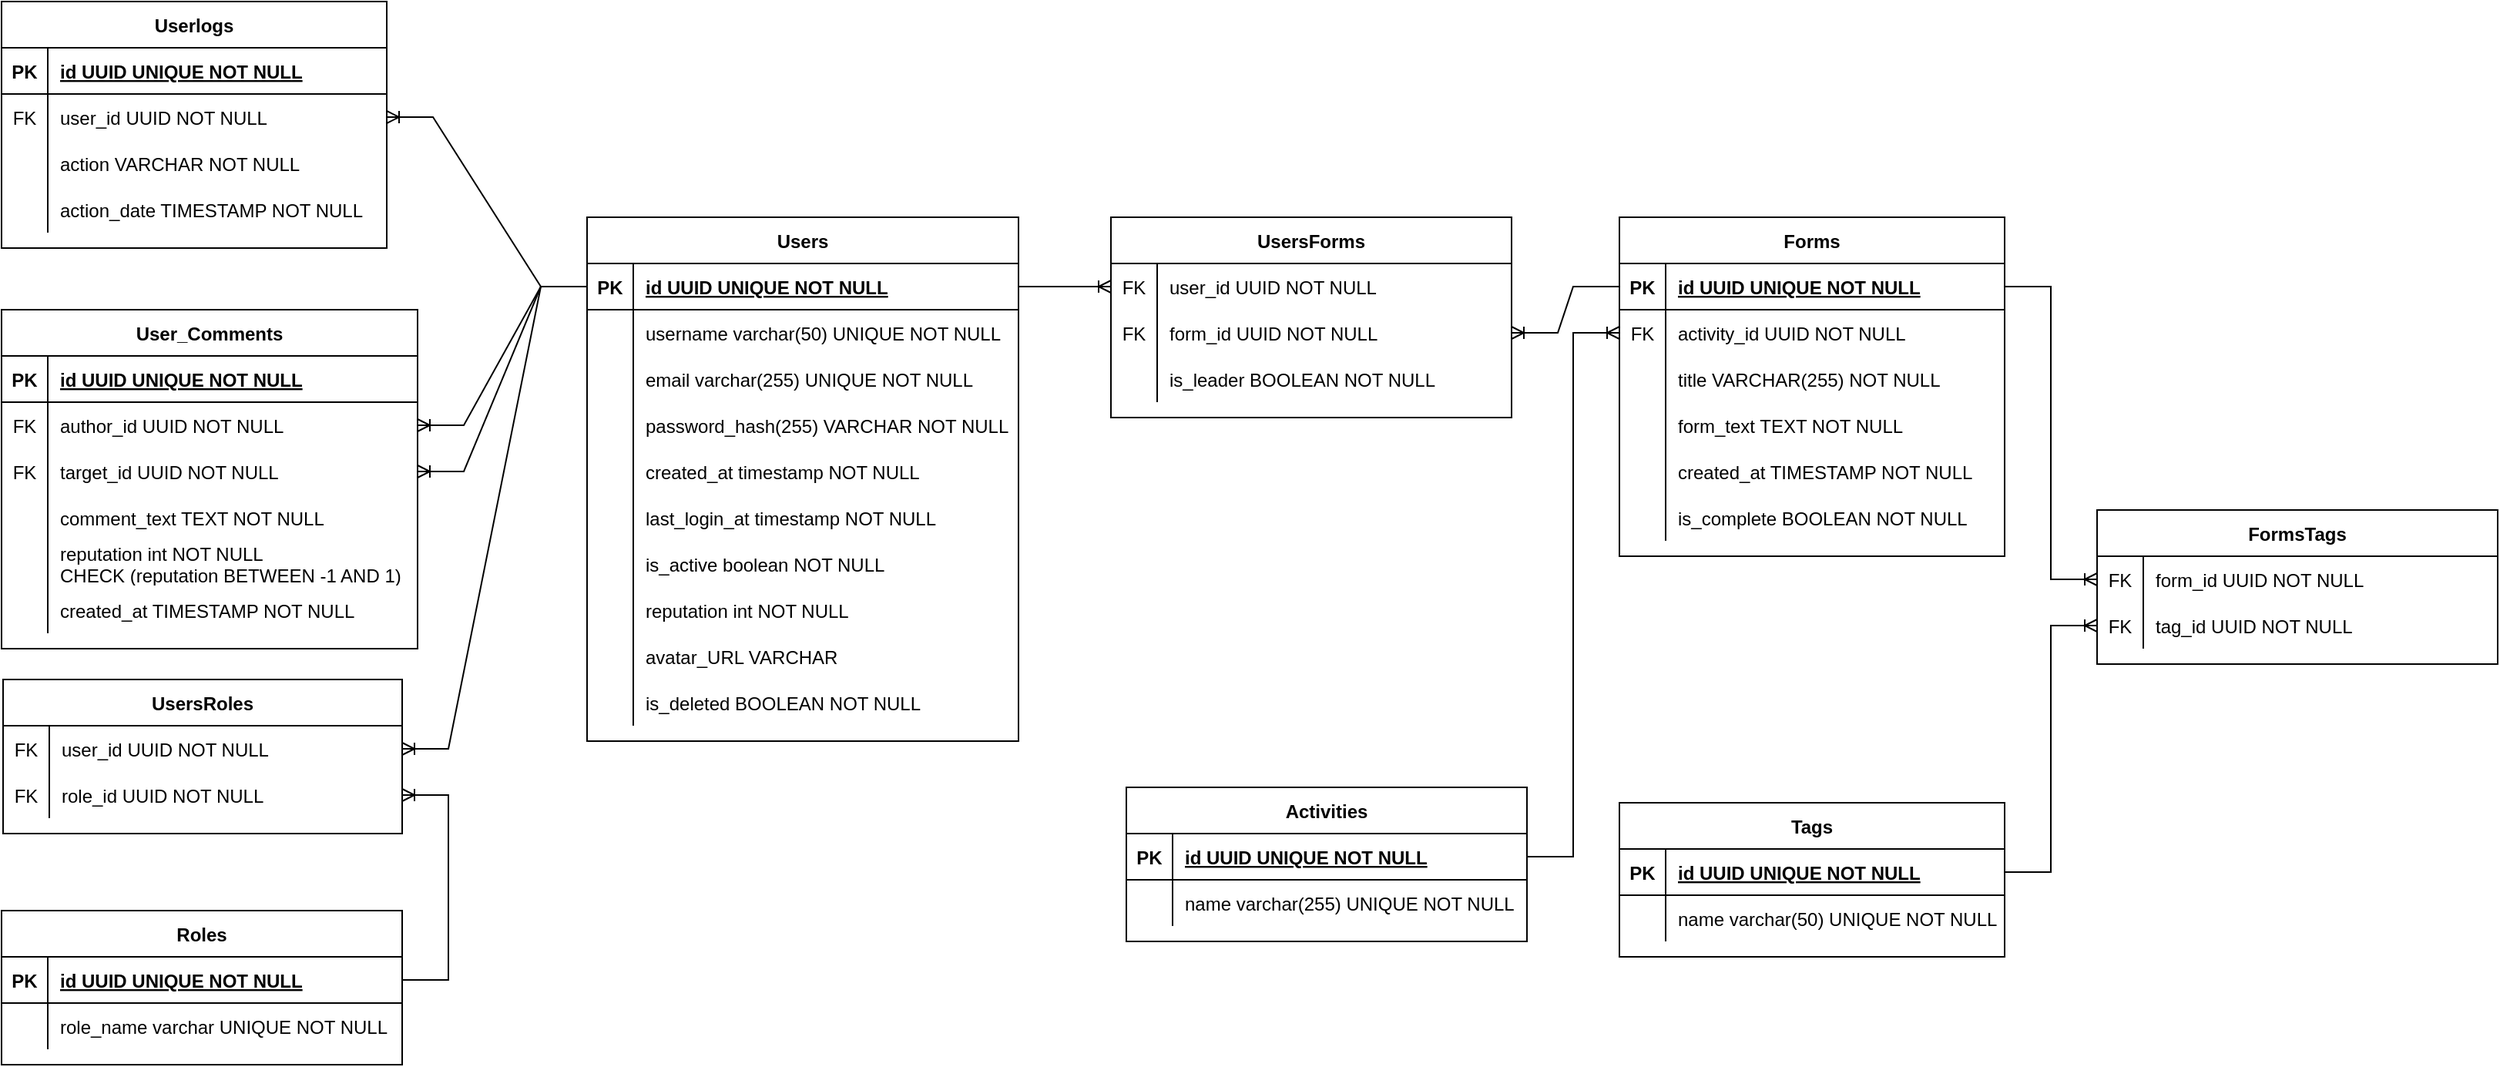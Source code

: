 <mxfile version="27.1.6">
  <diagram id="R2lEEEUBdFMjLlhIrx00" name="Page-1">
    <mxGraphModel dx="1892" dy="571" grid="1" gridSize="10" guides="1" tooltips="1" connect="1" arrows="1" fold="1" page="1" pageScale="1" pageWidth="850" pageHeight="1100" math="0" shadow="0" extFonts="Permanent Marker^https://fonts.googleapis.com/css?family=Permanent+Marker">
      <root>
        <mxCell id="0" />
        <mxCell id="1" parent="0" />
        <mxCell id="a_4IThHFfshrmW1FoQXl-144" value="Users" style="shape=table;startSize=30;container=1;collapsible=1;childLayout=tableLayout;fixedRows=1;rowLines=0;fontStyle=1;align=center;resizeLast=1;" vertex="1" parent="1">
          <mxGeometry x="110" y="320" width="280" height="340.0" as="geometry" />
        </mxCell>
        <mxCell id="a_4IThHFfshrmW1FoQXl-145" value="" style="shape=partialRectangle;collapsible=0;dropTarget=0;pointerEvents=0;fillColor=none;points=[[0,0.5],[1,0.5]];portConstraint=eastwest;top=0;left=0;right=0;bottom=1;" vertex="1" parent="a_4IThHFfshrmW1FoQXl-144">
          <mxGeometry y="30" width="280" height="30" as="geometry" />
        </mxCell>
        <mxCell id="a_4IThHFfshrmW1FoQXl-146" value="PK" style="shape=partialRectangle;overflow=hidden;connectable=0;fillColor=none;top=0;left=0;bottom=0;right=0;fontStyle=1;" vertex="1" parent="a_4IThHFfshrmW1FoQXl-145">
          <mxGeometry width="30" height="30" as="geometry">
            <mxRectangle width="30" height="30" as="alternateBounds" />
          </mxGeometry>
        </mxCell>
        <mxCell id="a_4IThHFfshrmW1FoQXl-147" value="id UUID UNIQUE NOT NULL " style="shape=partialRectangle;overflow=hidden;connectable=0;fillColor=none;top=0;left=0;bottom=0;right=0;align=left;spacingLeft=6;fontStyle=5;" vertex="1" parent="a_4IThHFfshrmW1FoQXl-145">
          <mxGeometry x="30" width="250" height="30" as="geometry">
            <mxRectangle width="250" height="30" as="alternateBounds" />
          </mxGeometry>
        </mxCell>
        <mxCell id="a_4IThHFfshrmW1FoQXl-148" value="" style="shape=partialRectangle;collapsible=0;dropTarget=0;pointerEvents=0;fillColor=none;points=[[0,0.5],[1,0.5]];portConstraint=eastwest;top=0;left=0;right=0;bottom=0;" vertex="1" parent="a_4IThHFfshrmW1FoQXl-144">
          <mxGeometry y="60" width="280" height="30" as="geometry" />
        </mxCell>
        <mxCell id="a_4IThHFfshrmW1FoQXl-149" value="" style="shape=partialRectangle;overflow=hidden;connectable=0;fillColor=none;top=0;left=0;bottom=0;right=0;" vertex="1" parent="a_4IThHFfshrmW1FoQXl-148">
          <mxGeometry width="30" height="30" as="geometry">
            <mxRectangle width="30" height="30" as="alternateBounds" />
          </mxGeometry>
        </mxCell>
        <mxCell id="a_4IThHFfshrmW1FoQXl-150" value="username varchar(50) UNIQUE NOT NULL" style="shape=partialRectangle;overflow=hidden;connectable=0;fillColor=none;top=0;left=0;bottom=0;right=0;align=left;spacingLeft=6;" vertex="1" parent="a_4IThHFfshrmW1FoQXl-148">
          <mxGeometry x="30" width="250" height="30" as="geometry">
            <mxRectangle width="250" height="30" as="alternateBounds" />
          </mxGeometry>
        </mxCell>
        <mxCell id="a_4IThHFfshrmW1FoQXl-151" value="" style="shape=partialRectangle;collapsible=0;dropTarget=0;pointerEvents=0;fillColor=none;points=[[0,0.5],[1,0.5]];portConstraint=eastwest;top=0;left=0;right=0;bottom=0;" vertex="1" parent="a_4IThHFfshrmW1FoQXl-144">
          <mxGeometry y="90" width="280" height="30" as="geometry" />
        </mxCell>
        <mxCell id="a_4IThHFfshrmW1FoQXl-152" value="" style="shape=partialRectangle;overflow=hidden;connectable=0;fillColor=none;top=0;left=0;bottom=0;right=0;" vertex="1" parent="a_4IThHFfshrmW1FoQXl-151">
          <mxGeometry width="30" height="30" as="geometry">
            <mxRectangle width="30" height="30" as="alternateBounds" />
          </mxGeometry>
        </mxCell>
        <mxCell id="a_4IThHFfshrmW1FoQXl-153" value="email varchar(255) UNIQUE NOT NULL" style="shape=partialRectangle;overflow=hidden;connectable=0;fillColor=none;top=0;left=0;bottom=0;right=0;align=left;spacingLeft=6;" vertex="1" parent="a_4IThHFfshrmW1FoQXl-151">
          <mxGeometry x="30" width="250" height="30" as="geometry">
            <mxRectangle width="250" height="30" as="alternateBounds" />
          </mxGeometry>
        </mxCell>
        <mxCell id="a_4IThHFfshrmW1FoQXl-154" value="" style="shape=partialRectangle;collapsible=0;dropTarget=0;pointerEvents=0;fillColor=none;points=[[0,0.5],[1,0.5]];portConstraint=eastwest;top=0;left=0;right=0;bottom=0;" vertex="1" parent="a_4IThHFfshrmW1FoQXl-144">
          <mxGeometry y="120" width="280" height="30" as="geometry" />
        </mxCell>
        <mxCell id="a_4IThHFfshrmW1FoQXl-155" value="" style="shape=partialRectangle;overflow=hidden;connectable=0;fillColor=none;top=0;left=0;bottom=0;right=0;" vertex="1" parent="a_4IThHFfshrmW1FoQXl-154">
          <mxGeometry width="30" height="30" as="geometry">
            <mxRectangle width="30" height="30" as="alternateBounds" />
          </mxGeometry>
        </mxCell>
        <mxCell id="a_4IThHFfshrmW1FoQXl-156" value="password_hash(255) VARCHAR NOT NULL" style="shape=partialRectangle;overflow=hidden;connectable=0;fillColor=none;top=0;left=0;bottom=0;right=0;align=left;spacingLeft=6;" vertex="1" parent="a_4IThHFfshrmW1FoQXl-154">
          <mxGeometry x="30" width="250" height="30" as="geometry">
            <mxRectangle width="250" height="30" as="alternateBounds" />
          </mxGeometry>
        </mxCell>
        <mxCell id="a_4IThHFfshrmW1FoQXl-157" value="" style="shape=partialRectangle;collapsible=0;dropTarget=0;pointerEvents=0;fillColor=none;points=[[0,0.5],[1,0.5]];portConstraint=eastwest;top=0;left=0;right=0;bottom=0;" vertex="1" parent="a_4IThHFfshrmW1FoQXl-144">
          <mxGeometry y="150" width="280" height="30" as="geometry" />
        </mxCell>
        <mxCell id="a_4IThHFfshrmW1FoQXl-158" value="" style="shape=partialRectangle;overflow=hidden;connectable=0;fillColor=none;top=0;left=0;bottom=0;right=0;" vertex="1" parent="a_4IThHFfshrmW1FoQXl-157">
          <mxGeometry width="30" height="30" as="geometry">
            <mxRectangle width="30" height="30" as="alternateBounds" />
          </mxGeometry>
        </mxCell>
        <mxCell id="a_4IThHFfshrmW1FoQXl-159" value="created_at timestamp NOT NULL" style="shape=partialRectangle;overflow=hidden;connectable=0;fillColor=none;top=0;left=0;bottom=0;right=0;align=left;spacingLeft=6;" vertex="1" parent="a_4IThHFfshrmW1FoQXl-157">
          <mxGeometry x="30" width="250" height="30" as="geometry">
            <mxRectangle width="250" height="30" as="alternateBounds" />
          </mxGeometry>
        </mxCell>
        <mxCell id="a_4IThHFfshrmW1FoQXl-160" value="" style="shape=partialRectangle;collapsible=0;dropTarget=0;pointerEvents=0;fillColor=none;points=[[0,0.5],[1,0.5]];portConstraint=eastwest;top=0;left=0;right=0;bottom=0;" vertex="1" parent="a_4IThHFfshrmW1FoQXl-144">
          <mxGeometry y="180" width="280" height="30" as="geometry" />
        </mxCell>
        <mxCell id="a_4IThHFfshrmW1FoQXl-161" value="" style="shape=partialRectangle;overflow=hidden;connectable=0;fillColor=none;top=0;left=0;bottom=0;right=0;" vertex="1" parent="a_4IThHFfshrmW1FoQXl-160">
          <mxGeometry width="30" height="30" as="geometry">
            <mxRectangle width="30" height="30" as="alternateBounds" />
          </mxGeometry>
        </mxCell>
        <mxCell id="a_4IThHFfshrmW1FoQXl-162" value="last_login_at timestamp NOT NULL" style="shape=partialRectangle;overflow=hidden;connectable=0;fillColor=none;top=0;left=0;bottom=0;right=0;align=left;spacingLeft=6;" vertex="1" parent="a_4IThHFfshrmW1FoQXl-160">
          <mxGeometry x="30" width="250" height="30" as="geometry">
            <mxRectangle width="250" height="30" as="alternateBounds" />
          </mxGeometry>
        </mxCell>
        <mxCell id="a_4IThHFfshrmW1FoQXl-163" value="" style="shape=partialRectangle;collapsible=0;dropTarget=0;pointerEvents=0;fillColor=none;points=[[0,0.5],[1,0.5]];portConstraint=eastwest;top=0;left=0;right=0;bottom=0;" vertex="1" parent="a_4IThHFfshrmW1FoQXl-144">
          <mxGeometry y="210" width="280" height="30" as="geometry" />
        </mxCell>
        <mxCell id="a_4IThHFfshrmW1FoQXl-164" value="" style="shape=partialRectangle;overflow=hidden;connectable=0;fillColor=none;top=0;left=0;bottom=0;right=0;" vertex="1" parent="a_4IThHFfshrmW1FoQXl-163">
          <mxGeometry width="30" height="30" as="geometry">
            <mxRectangle width="30" height="30" as="alternateBounds" />
          </mxGeometry>
        </mxCell>
        <mxCell id="a_4IThHFfshrmW1FoQXl-165" value="is_active boolean NOT NULL" style="shape=partialRectangle;overflow=hidden;connectable=0;fillColor=none;top=0;left=0;bottom=0;right=0;align=left;spacingLeft=6;" vertex="1" parent="a_4IThHFfshrmW1FoQXl-163">
          <mxGeometry x="30" width="250" height="30" as="geometry">
            <mxRectangle width="250" height="30" as="alternateBounds" />
          </mxGeometry>
        </mxCell>
        <mxCell id="a_4IThHFfshrmW1FoQXl-287" value="" style="shape=partialRectangle;collapsible=0;dropTarget=0;pointerEvents=0;fillColor=none;points=[[0,0.5],[1,0.5]];portConstraint=eastwest;top=0;left=0;right=0;bottom=0;" vertex="1" parent="a_4IThHFfshrmW1FoQXl-144">
          <mxGeometry y="240" width="280" height="30" as="geometry" />
        </mxCell>
        <mxCell id="a_4IThHFfshrmW1FoQXl-288" value="" style="shape=partialRectangle;overflow=hidden;connectable=0;fillColor=none;top=0;left=0;bottom=0;right=0;" vertex="1" parent="a_4IThHFfshrmW1FoQXl-287">
          <mxGeometry width="30" height="30" as="geometry">
            <mxRectangle width="30" height="30" as="alternateBounds" />
          </mxGeometry>
        </mxCell>
        <mxCell id="a_4IThHFfshrmW1FoQXl-289" value="reputation int NOT NULL" style="shape=partialRectangle;overflow=hidden;connectable=0;fillColor=none;top=0;left=0;bottom=0;right=0;align=left;spacingLeft=6;" vertex="1" parent="a_4IThHFfshrmW1FoQXl-287">
          <mxGeometry x="30" width="250" height="30" as="geometry">
            <mxRectangle width="250" height="30" as="alternateBounds" />
          </mxGeometry>
        </mxCell>
        <mxCell id="a_4IThHFfshrmW1FoQXl-290" value="" style="shape=partialRectangle;collapsible=0;dropTarget=0;pointerEvents=0;fillColor=none;points=[[0,0.5],[1,0.5]];portConstraint=eastwest;top=0;left=0;right=0;bottom=0;" vertex="1" parent="a_4IThHFfshrmW1FoQXl-144">
          <mxGeometry y="270" width="280" height="30" as="geometry" />
        </mxCell>
        <mxCell id="a_4IThHFfshrmW1FoQXl-291" value="" style="shape=partialRectangle;overflow=hidden;connectable=0;fillColor=none;top=0;left=0;bottom=0;right=0;" vertex="1" parent="a_4IThHFfshrmW1FoQXl-290">
          <mxGeometry width="30" height="30" as="geometry">
            <mxRectangle width="30" height="30" as="alternateBounds" />
          </mxGeometry>
        </mxCell>
        <mxCell id="a_4IThHFfshrmW1FoQXl-292" value="avatar_URL VARCHAR" style="shape=partialRectangle;overflow=hidden;connectable=0;fillColor=none;top=0;left=0;bottom=0;right=0;align=left;spacingLeft=6;" vertex="1" parent="a_4IThHFfshrmW1FoQXl-290">
          <mxGeometry x="30" width="250" height="30" as="geometry">
            <mxRectangle width="250" height="30" as="alternateBounds" />
          </mxGeometry>
        </mxCell>
        <mxCell id="a_4IThHFfshrmW1FoQXl-318" value="" style="shape=partialRectangle;collapsible=0;dropTarget=0;pointerEvents=0;fillColor=none;points=[[0,0.5],[1,0.5]];portConstraint=eastwest;top=0;left=0;right=0;bottom=0;" vertex="1" parent="a_4IThHFfshrmW1FoQXl-144">
          <mxGeometry y="300" width="280" height="30" as="geometry" />
        </mxCell>
        <mxCell id="a_4IThHFfshrmW1FoQXl-319" value="" style="shape=partialRectangle;overflow=hidden;connectable=0;fillColor=none;top=0;left=0;bottom=0;right=0;" vertex="1" parent="a_4IThHFfshrmW1FoQXl-318">
          <mxGeometry width="30" height="30" as="geometry">
            <mxRectangle width="30" height="30" as="alternateBounds" />
          </mxGeometry>
        </mxCell>
        <mxCell id="a_4IThHFfshrmW1FoQXl-320" value="is_deleted BOOLEAN NOT NULL" style="shape=partialRectangle;overflow=hidden;connectable=0;fillColor=none;top=0;left=0;bottom=0;right=0;align=left;spacingLeft=6;" vertex="1" parent="a_4IThHFfshrmW1FoQXl-318">
          <mxGeometry x="30" width="250" height="30" as="geometry">
            <mxRectangle width="250" height="30" as="alternateBounds" />
          </mxGeometry>
        </mxCell>
        <mxCell id="a_4IThHFfshrmW1FoQXl-166" value="Roles" style="shape=table;startSize=30;container=1;collapsible=1;childLayout=tableLayout;fixedRows=1;rowLines=0;fontStyle=1;align=center;resizeLast=1;" vertex="1" parent="1">
          <mxGeometry x="-270" y="770" width="260" height="100" as="geometry" />
        </mxCell>
        <mxCell id="a_4IThHFfshrmW1FoQXl-167" value="" style="shape=partialRectangle;collapsible=0;dropTarget=0;pointerEvents=0;fillColor=none;points=[[0,0.5],[1,0.5]];portConstraint=eastwest;top=0;left=0;right=0;bottom=1;" vertex="1" parent="a_4IThHFfshrmW1FoQXl-166">
          <mxGeometry y="30" width="260" height="30" as="geometry" />
        </mxCell>
        <mxCell id="a_4IThHFfshrmW1FoQXl-168" value="PK" style="shape=partialRectangle;overflow=hidden;connectable=0;fillColor=none;top=0;left=0;bottom=0;right=0;fontStyle=1;" vertex="1" parent="a_4IThHFfshrmW1FoQXl-167">
          <mxGeometry width="30" height="30" as="geometry">
            <mxRectangle width="30" height="30" as="alternateBounds" />
          </mxGeometry>
        </mxCell>
        <mxCell id="a_4IThHFfshrmW1FoQXl-169" value="id UUID UNIQUE NOT NULL " style="shape=partialRectangle;overflow=hidden;connectable=0;fillColor=none;top=0;left=0;bottom=0;right=0;align=left;spacingLeft=6;fontStyle=5;" vertex="1" parent="a_4IThHFfshrmW1FoQXl-167">
          <mxGeometry x="30" width="230" height="30" as="geometry">
            <mxRectangle width="230" height="30" as="alternateBounds" />
          </mxGeometry>
        </mxCell>
        <mxCell id="a_4IThHFfshrmW1FoQXl-170" value="" style="shape=partialRectangle;collapsible=0;dropTarget=0;pointerEvents=0;fillColor=none;points=[[0,0.5],[1,0.5]];portConstraint=eastwest;top=0;left=0;right=0;bottom=0;" vertex="1" parent="a_4IThHFfshrmW1FoQXl-166">
          <mxGeometry y="60" width="260" height="30" as="geometry" />
        </mxCell>
        <mxCell id="a_4IThHFfshrmW1FoQXl-171" value="" style="shape=partialRectangle;overflow=hidden;connectable=0;fillColor=none;top=0;left=0;bottom=0;right=0;" vertex="1" parent="a_4IThHFfshrmW1FoQXl-170">
          <mxGeometry width="30" height="30" as="geometry">
            <mxRectangle width="30" height="30" as="alternateBounds" />
          </mxGeometry>
        </mxCell>
        <mxCell id="a_4IThHFfshrmW1FoQXl-172" value="role_name varchar UNIQUE NOT NULL" style="shape=partialRectangle;overflow=hidden;connectable=0;fillColor=none;top=0;left=0;bottom=0;right=0;align=left;spacingLeft=6;" vertex="1" parent="a_4IThHFfshrmW1FoQXl-170">
          <mxGeometry x="30" width="230" height="30" as="geometry">
            <mxRectangle width="230" height="30" as="alternateBounds" />
          </mxGeometry>
        </mxCell>
        <mxCell id="a_4IThHFfshrmW1FoQXl-173" value="Userlogs" style="shape=table;startSize=30;container=1;collapsible=1;childLayout=tableLayout;fixedRows=1;rowLines=0;fontStyle=1;align=center;resizeLast=1;" vertex="1" parent="1">
          <mxGeometry x="-270" y="180" width="250" height="160" as="geometry" />
        </mxCell>
        <mxCell id="a_4IThHFfshrmW1FoQXl-174" value="" style="shape=partialRectangle;collapsible=0;dropTarget=0;pointerEvents=0;fillColor=none;points=[[0,0.5],[1,0.5]];portConstraint=eastwest;top=0;left=0;right=0;bottom=1;" vertex="1" parent="a_4IThHFfshrmW1FoQXl-173">
          <mxGeometry y="30" width="250" height="30" as="geometry" />
        </mxCell>
        <mxCell id="a_4IThHFfshrmW1FoQXl-175" value="PK" style="shape=partialRectangle;overflow=hidden;connectable=0;fillColor=none;top=0;left=0;bottom=0;right=0;fontStyle=1;" vertex="1" parent="a_4IThHFfshrmW1FoQXl-174">
          <mxGeometry width="30" height="30" as="geometry">
            <mxRectangle width="30" height="30" as="alternateBounds" />
          </mxGeometry>
        </mxCell>
        <mxCell id="a_4IThHFfshrmW1FoQXl-176" value="id UUID UNIQUE NOT NULL " style="shape=partialRectangle;overflow=hidden;connectable=0;fillColor=none;top=0;left=0;bottom=0;right=0;align=left;spacingLeft=6;fontStyle=5;" vertex="1" parent="a_4IThHFfshrmW1FoQXl-174">
          <mxGeometry x="30" width="220" height="30" as="geometry">
            <mxRectangle width="220" height="30" as="alternateBounds" />
          </mxGeometry>
        </mxCell>
        <mxCell id="a_4IThHFfshrmW1FoQXl-177" value="" style="shape=partialRectangle;collapsible=0;dropTarget=0;pointerEvents=0;fillColor=none;points=[[0,0.5],[1,0.5]];portConstraint=eastwest;top=0;left=0;right=0;bottom=0;" vertex="1" parent="a_4IThHFfshrmW1FoQXl-173">
          <mxGeometry y="60" width="250" height="30" as="geometry" />
        </mxCell>
        <mxCell id="a_4IThHFfshrmW1FoQXl-178" value="FK" style="shape=partialRectangle;overflow=hidden;connectable=0;fillColor=none;top=0;left=0;bottom=0;right=0;" vertex="1" parent="a_4IThHFfshrmW1FoQXl-177">
          <mxGeometry width="30" height="30" as="geometry">
            <mxRectangle width="30" height="30" as="alternateBounds" />
          </mxGeometry>
        </mxCell>
        <mxCell id="a_4IThHFfshrmW1FoQXl-179" value="user_id UUID NOT NULL" style="shape=partialRectangle;overflow=hidden;connectable=0;fillColor=none;top=0;left=0;bottom=0;right=0;align=left;spacingLeft=6;" vertex="1" parent="a_4IThHFfshrmW1FoQXl-177">
          <mxGeometry x="30" width="220" height="30" as="geometry">
            <mxRectangle width="220" height="30" as="alternateBounds" />
          </mxGeometry>
        </mxCell>
        <mxCell id="a_4IThHFfshrmW1FoQXl-180" value="" style="shape=partialRectangle;collapsible=0;dropTarget=0;pointerEvents=0;fillColor=none;points=[[0,0.5],[1,0.5]];portConstraint=eastwest;top=0;left=0;right=0;bottom=0;" vertex="1" parent="a_4IThHFfshrmW1FoQXl-173">
          <mxGeometry y="90" width="250" height="30" as="geometry" />
        </mxCell>
        <mxCell id="a_4IThHFfshrmW1FoQXl-181" value="" style="shape=partialRectangle;overflow=hidden;connectable=0;fillColor=none;top=0;left=0;bottom=0;right=0;" vertex="1" parent="a_4IThHFfshrmW1FoQXl-180">
          <mxGeometry width="30" height="30" as="geometry">
            <mxRectangle width="30" height="30" as="alternateBounds" />
          </mxGeometry>
        </mxCell>
        <mxCell id="a_4IThHFfshrmW1FoQXl-182" value="action VARCHAR NOT NULL" style="shape=partialRectangle;overflow=hidden;connectable=0;fillColor=none;top=0;left=0;bottom=0;right=0;align=left;spacingLeft=6;" vertex="1" parent="a_4IThHFfshrmW1FoQXl-180">
          <mxGeometry x="30" width="220" height="30" as="geometry">
            <mxRectangle width="220" height="30" as="alternateBounds" />
          </mxGeometry>
        </mxCell>
        <mxCell id="a_4IThHFfshrmW1FoQXl-183" value="" style="shape=partialRectangle;collapsible=0;dropTarget=0;pointerEvents=0;fillColor=none;points=[[0,0.5],[1,0.5]];portConstraint=eastwest;top=0;left=0;right=0;bottom=0;" vertex="1" parent="a_4IThHFfshrmW1FoQXl-173">
          <mxGeometry y="120" width="250" height="30" as="geometry" />
        </mxCell>
        <mxCell id="a_4IThHFfshrmW1FoQXl-184" value="" style="shape=partialRectangle;overflow=hidden;connectable=0;fillColor=none;top=0;left=0;bottom=0;right=0;" vertex="1" parent="a_4IThHFfshrmW1FoQXl-183">
          <mxGeometry width="30" height="30" as="geometry">
            <mxRectangle width="30" height="30" as="alternateBounds" />
          </mxGeometry>
        </mxCell>
        <mxCell id="a_4IThHFfshrmW1FoQXl-185" value="action_date TIMESTAMP NOT NULL" style="shape=partialRectangle;overflow=hidden;connectable=0;fillColor=none;top=0;left=0;bottom=0;right=0;align=left;spacingLeft=6;" vertex="1" parent="a_4IThHFfshrmW1FoQXl-183">
          <mxGeometry x="30" width="220" height="30" as="geometry">
            <mxRectangle width="220" height="30" as="alternateBounds" />
          </mxGeometry>
        </mxCell>
        <mxCell id="a_4IThHFfshrmW1FoQXl-186" value="" style="edgeStyle=entityRelationEdgeStyle;fontSize=12;html=1;endArrow=ERoneToMany;rounded=0;" edge="1" parent="1" source="a_4IThHFfshrmW1FoQXl-145" target="a_4IThHFfshrmW1FoQXl-279">
          <mxGeometry width="100" height="100" relative="1" as="geometry">
            <mxPoint x="90" y="465" as="sourcePoint" />
            <mxPoint x="260" y="480" as="targetPoint" />
            <Array as="points">
              <mxPoint x="-20" y="670" />
            </Array>
          </mxGeometry>
        </mxCell>
        <mxCell id="a_4IThHFfshrmW1FoQXl-187" value="" style="edgeStyle=entityRelationEdgeStyle;fontSize=12;html=1;endArrow=ERoneToMany;rounded=0;entryX=1;entryY=0.5;entryDx=0;entryDy=0;exitX=0;exitY=0.5;exitDx=0;exitDy=0;" edge="1" parent="1" source="a_4IThHFfshrmW1FoQXl-145" target="a_4IThHFfshrmW1FoQXl-177">
          <mxGeometry width="100" height="100" relative="1" as="geometry">
            <mxPoint x="-200" y="550" as="sourcePoint" />
            <mxPoint x="-350" y="470" as="targetPoint" />
          </mxGeometry>
        </mxCell>
        <mxCell id="a_4IThHFfshrmW1FoQXl-188" value="Activities" style="shape=table;startSize=30;container=1;collapsible=1;childLayout=tableLayout;fixedRows=1;rowLines=0;fontStyle=1;align=center;resizeLast=1;" vertex="1" parent="1">
          <mxGeometry x="460" y="690" width="260" height="100" as="geometry" />
        </mxCell>
        <mxCell id="a_4IThHFfshrmW1FoQXl-189" value="" style="shape=partialRectangle;collapsible=0;dropTarget=0;pointerEvents=0;fillColor=none;points=[[0,0.5],[1,0.5]];portConstraint=eastwest;top=0;left=0;right=0;bottom=1;" vertex="1" parent="a_4IThHFfshrmW1FoQXl-188">
          <mxGeometry y="30" width="260" height="30" as="geometry" />
        </mxCell>
        <mxCell id="a_4IThHFfshrmW1FoQXl-190" value="PK" style="shape=partialRectangle;overflow=hidden;connectable=0;fillColor=none;top=0;left=0;bottom=0;right=0;fontStyle=1;" vertex="1" parent="a_4IThHFfshrmW1FoQXl-189">
          <mxGeometry width="30" height="30" as="geometry">
            <mxRectangle width="30" height="30" as="alternateBounds" />
          </mxGeometry>
        </mxCell>
        <mxCell id="a_4IThHFfshrmW1FoQXl-191" value="id UUID UNIQUE NOT NULL " style="shape=partialRectangle;overflow=hidden;connectable=0;fillColor=none;top=0;left=0;bottom=0;right=0;align=left;spacingLeft=6;fontStyle=5;" vertex="1" parent="a_4IThHFfshrmW1FoQXl-189">
          <mxGeometry x="30" width="230" height="30" as="geometry">
            <mxRectangle width="230" height="30" as="alternateBounds" />
          </mxGeometry>
        </mxCell>
        <mxCell id="a_4IThHFfshrmW1FoQXl-192" value="" style="shape=partialRectangle;collapsible=0;dropTarget=0;pointerEvents=0;fillColor=none;points=[[0,0.5],[1,0.5]];portConstraint=eastwest;top=0;left=0;right=0;bottom=0;" vertex="1" parent="a_4IThHFfshrmW1FoQXl-188">
          <mxGeometry y="60" width="260" height="30" as="geometry" />
        </mxCell>
        <mxCell id="a_4IThHFfshrmW1FoQXl-193" value="" style="shape=partialRectangle;overflow=hidden;connectable=0;fillColor=none;top=0;left=0;bottom=0;right=0;" vertex="1" parent="a_4IThHFfshrmW1FoQXl-192">
          <mxGeometry width="30" height="30" as="geometry">
            <mxRectangle width="30" height="30" as="alternateBounds" />
          </mxGeometry>
        </mxCell>
        <mxCell id="a_4IThHFfshrmW1FoQXl-194" value="name varchar(255) UNIQUE NOT NULL" style="shape=partialRectangle;overflow=hidden;connectable=0;fillColor=none;top=0;left=0;bottom=0;right=0;align=left;spacingLeft=6;" vertex="1" parent="a_4IThHFfshrmW1FoQXl-192">
          <mxGeometry x="30" width="230" height="30" as="geometry">
            <mxRectangle width="230" height="30" as="alternateBounds" />
          </mxGeometry>
        </mxCell>
        <mxCell id="a_4IThHFfshrmW1FoQXl-195" value="Forms" style="shape=table;startSize=30;container=1;collapsible=1;childLayout=tableLayout;fixedRows=1;rowLines=0;fontStyle=1;align=center;resizeLast=1;" vertex="1" parent="1">
          <mxGeometry x="780" y="320" width="250" height="220" as="geometry" />
        </mxCell>
        <mxCell id="a_4IThHFfshrmW1FoQXl-196" value="" style="shape=partialRectangle;collapsible=0;dropTarget=0;pointerEvents=0;fillColor=none;points=[[0,0.5],[1,0.5]];portConstraint=eastwest;top=0;left=0;right=0;bottom=1;" vertex="1" parent="a_4IThHFfshrmW1FoQXl-195">
          <mxGeometry y="30" width="250" height="30" as="geometry" />
        </mxCell>
        <mxCell id="a_4IThHFfshrmW1FoQXl-197" value="PK" style="shape=partialRectangle;overflow=hidden;connectable=0;fillColor=none;top=0;left=0;bottom=0;right=0;fontStyle=1;" vertex="1" parent="a_4IThHFfshrmW1FoQXl-196">
          <mxGeometry width="30" height="30" as="geometry">
            <mxRectangle width="30" height="30" as="alternateBounds" />
          </mxGeometry>
        </mxCell>
        <mxCell id="a_4IThHFfshrmW1FoQXl-198" value="id UUID UNIQUE NOT NULL " style="shape=partialRectangle;overflow=hidden;connectable=0;fillColor=none;top=0;left=0;bottom=0;right=0;align=left;spacingLeft=6;fontStyle=5;" vertex="1" parent="a_4IThHFfshrmW1FoQXl-196">
          <mxGeometry x="30" width="220" height="30" as="geometry">
            <mxRectangle width="220" height="30" as="alternateBounds" />
          </mxGeometry>
        </mxCell>
        <mxCell id="a_4IThHFfshrmW1FoQXl-202" value="" style="shape=partialRectangle;collapsible=0;dropTarget=0;pointerEvents=0;fillColor=none;points=[[0,0.5],[1,0.5]];portConstraint=eastwest;top=0;left=0;right=0;bottom=0;" vertex="1" parent="a_4IThHFfshrmW1FoQXl-195">
          <mxGeometry y="60" width="250" height="30" as="geometry" />
        </mxCell>
        <mxCell id="a_4IThHFfshrmW1FoQXl-203" value="FK" style="shape=partialRectangle;overflow=hidden;connectable=0;fillColor=none;top=0;left=0;bottom=0;right=0;" vertex="1" parent="a_4IThHFfshrmW1FoQXl-202">
          <mxGeometry width="30" height="30" as="geometry">
            <mxRectangle width="30" height="30" as="alternateBounds" />
          </mxGeometry>
        </mxCell>
        <mxCell id="a_4IThHFfshrmW1FoQXl-204" value="activity_id UUID NOT NULL" style="shape=partialRectangle;overflow=hidden;connectable=0;fillColor=none;top=0;left=0;bottom=0;right=0;align=left;spacingLeft=6;" vertex="1" parent="a_4IThHFfshrmW1FoQXl-202">
          <mxGeometry x="30" width="220" height="30" as="geometry">
            <mxRectangle width="220" height="30" as="alternateBounds" />
          </mxGeometry>
        </mxCell>
        <mxCell id="a_4IThHFfshrmW1FoQXl-205" value="" style="shape=partialRectangle;collapsible=0;dropTarget=0;pointerEvents=0;fillColor=none;points=[[0,0.5],[1,0.5]];portConstraint=eastwest;top=0;left=0;right=0;bottom=0;" vertex="1" parent="a_4IThHFfshrmW1FoQXl-195">
          <mxGeometry y="90" width="250" height="30" as="geometry" />
        </mxCell>
        <mxCell id="a_4IThHFfshrmW1FoQXl-206" value="" style="shape=partialRectangle;overflow=hidden;connectable=0;fillColor=none;top=0;left=0;bottom=0;right=0;" vertex="1" parent="a_4IThHFfshrmW1FoQXl-205">
          <mxGeometry width="30" height="30" as="geometry">
            <mxRectangle width="30" height="30" as="alternateBounds" />
          </mxGeometry>
        </mxCell>
        <mxCell id="a_4IThHFfshrmW1FoQXl-207" value="title VARCHAR(255) NOT NULL" style="shape=partialRectangle;overflow=hidden;connectable=0;fillColor=none;top=0;left=0;bottom=0;right=0;align=left;spacingLeft=6;" vertex="1" parent="a_4IThHFfshrmW1FoQXl-205">
          <mxGeometry x="30" width="220" height="30" as="geometry">
            <mxRectangle width="220" height="30" as="alternateBounds" />
          </mxGeometry>
        </mxCell>
        <mxCell id="a_4IThHFfshrmW1FoQXl-208" value="" style="shape=partialRectangle;collapsible=0;dropTarget=0;pointerEvents=0;fillColor=none;points=[[0,0.5],[1,0.5]];portConstraint=eastwest;top=0;left=0;right=0;bottom=0;" vertex="1" parent="a_4IThHFfshrmW1FoQXl-195">
          <mxGeometry y="120" width="250" height="30" as="geometry" />
        </mxCell>
        <mxCell id="a_4IThHFfshrmW1FoQXl-209" value="" style="shape=partialRectangle;overflow=hidden;connectable=0;fillColor=none;top=0;left=0;bottom=0;right=0;" vertex="1" parent="a_4IThHFfshrmW1FoQXl-208">
          <mxGeometry width="30" height="30" as="geometry">
            <mxRectangle width="30" height="30" as="alternateBounds" />
          </mxGeometry>
        </mxCell>
        <mxCell id="a_4IThHFfshrmW1FoQXl-210" value="form_text TEXT NOT NULL" style="shape=partialRectangle;overflow=hidden;connectable=0;fillColor=none;top=0;left=0;bottom=0;right=0;align=left;spacingLeft=6;" vertex="1" parent="a_4IThHFfshrmW1FoQXl-208">
          <mxGeometry x="30" width="220" height="30" as="geometry">
            <mxRectangle width="220" height="30" as="alternateBounds" />
          </mxGeometry>
        </mxCell>
        <mxCell id="a_4IThHFfshrmW1FoQXl-211" value="" style="shape=partialRectangle;collapsible=0;dropTarget=0;pointerEvents=0;fillColor=none;points=[[0,0.5],[1,0.5]];portConstraint=eastwest;top=0;left=0;right=0;bottom=0;" vertex="1" parent="a_4IThHFfshrmW1FoQXl-195">
          <mxGeometry y="150" width="250" height="30" as="geometry" />
        </mxCell>
        <mxCell id="a_4IThHFfshrmW1FoQXl-212" value="" style="shape=partialRectangle;overflow=hidden;connectable=0;fillColor=none;top=0;left=0;bottom=0;right=0;" vertex="1" parent="a_4IThHFfshrmW1FoQXl-211">
          <mxGeometry width="30" height="30" as="geometry">
            <mxRectangle width="30" height="30" as="alternateBounds" />
          </mxGeometry>
        </mxCell>
        <mxCell id="a_4IThHFfshrmW1FoQXl-213" value="created_at TIMESTAMP NOT NULL" style="shape=partialRectangle;overflow=hidden;connectable=0;fillColor=none;top=0;left=0;bottom=0;right=0;align=left;spacingLeft=6;" vertex="1" parent="a_4IThHFfshrmW1FoQXl-211">
          <mxGeometry x="30" width="220" height="30" as="geometry">
            <mxRectangle width="220" height="30" as="alternateBounds" />
          </mxGeometry>
        </mxCell>
        <mxCell id="a_4IThHFfshrmW1FoQXl-214" value="" style="shape=partialRectangle;collapsible=0;dropTarget=0;pointerEvents=0;fillColor=none;points=[[0,0.5],[1,0.5]];portConstraint=eastwest;top=0;left=0;right=0;bottom=0;" vertex="1" parent="a_4IThHFfshrmW1FoQXl-195">
          <mxGeometry y="180" width="250" height="30" as="geometry" />
        </mxCell>
        <mxCell id="a_4IThHFfshrmW1FoQXl-215" value="" style="shape=partialRectangle;overflow=hidden;connectable=0;fillColor=none;top=0;left=0;bottom=0;right=0;" vertex="1" parent="a_4IThHFfshrmW1FoQXl-214">
          <mxGeometry width="30" height="30" as="geometry">
            <mxRectangle width="30" height="30" as="alternateBounds" />
          </mxGeometry>
        </mxCell>
        <mxCell id="a_4IThHFfshrmW1FoQXl-216" value="is_complete BOOLEAN NOT NULL" style="shape=partialRectangle;overflow=hidden;connectable=0;fillColor=none;top=0;left=0;bottom=0;right=0;align=left;spacingLeft=6;" vertex="1" parent="a_4IThHFfshrmW1FoQXl-214">
          <mxGeometry x="30" width="220" height="30" as="geometry">
            <mxRectangle width="220" height="30" as="alternateBounds" />
          </mxGeometry>
        </mxCell>
        <mxCell id="a_4IThHFfshrmW1FoQXl-217" value="" style="edgeStyle=entityRelationEdgeStyle;fontSize=12;html=1;endArrow=ERoneToMany;rounded=0;exitX=1;exitY=0.5;exitDx=0;exitDy=0;entryX=0;entryY=0.5;entryDx=0;entryDy=0;" edge="1" parent="1" source="a_4IThHFfshrmW1FoQXl-145" target="a_4IThHFfshrmW1FoQXl-294">
          <mxGeometry width="100" height="100" relative="1" as="geometry">
            <mxPoint x="410" y="650" as="sourcePoint" />
            <mxPoint x="510" y="550" as="targetPoint" />
          </mxGeometry>
        </mxCell>
        <mxCell id="a_4IThHFfshrmW1FoQXl-218" value="" style="edgeStyle=entityRelationEdgeStyle;fontSize=12;html=1;endArrow=ERoneToMany;rounded=0;movable=1;resizable=1;rotatable=1;deletable=1;editable=1;locked=0;connectable=1;jumpStyle=none;shadow=0;" edge="1" parent="1" source="a_4IThHFfshrmW1FoQXl-189" target="a_4IThHFfshrmW1FoQXl-202">
          <mxGeometry width="100" height="100" relative="1" as="geometry">
            <mxPoint x="390" y="490" as="sourcePoint" />
            <mxPoint x="480" y="545" as="targetPoint" />
          </mxGeometry>
        </mxCell>
        <mxCell id="a_4IThHFfshrmW1FoQXl-219" value="Tags" style="shape=table;startSize=30;container=1;collapsible=1;childLayout=tableLayout;fixedRows=1;rowLines=0;fontStyle=1;align=center;resizeLast=1;" vertex="1" parent="1">
          <mxGeometry x="780" y="700" width="250" height="100" as="geometry" />
        </mxCell>
        <mxCell id="a_4IThHFfshrmW1FoQXl-220" value="" style="shape=partialRectangle;collapsible=0;dropTarget=0;pointerEvents=0;fillColor=none;points=[[0,0.5],[1,0.5]];portConstraint=eastwest;top=0;left=0;right=0;bottom=1;" vertex="1" parent="a_4IThHFfshrmW1FoQXl-219">
          <mxGeometry y="30" width="250" height="30" as="geometry" />
        </mxCell>
        <mxCell id="a_4IThHFfshrmW1FoQXl-221" value="PK" style="shape=partialRectangle;overflow=hidden;connectable=0;fillColor=none;top=0;left=0;bottom=0;right=0;fontStyle=1;" vertex="1" parent="a_4IThHFfshrmW1FoQXl-220">
          <mxGeometry width="30" height="30" as="geometry">
            <mxRectangle width="30" height="30" as="alternateBounds" />
          </mxGeometry>
        </mxCell>
        <mxCell id="a_4IThHFfshrmW1FoQXl-222" value="id UUID UNIQUE NOT NULL " style="shape=partialRectangle;overflow=hidden;connectable=0;fillColor=none;top=0;left=0;bottom=0;right=0;align=left;spacingLeft=6;fontStyle=5;" vertex="1" parent="a_4IThHFfshrmW1FoQXl-220">
          <mxGeometry x="30" width="220" height="30" as="geometry">
            <mxRectangle width="220" height="30" as="alternateBounds" />
          </mxGeometry>
        </mxCell>
        <mxCell id="a_4IThHFfshrmW1FoQXl-223" value="" style="shape=partialRectangle;collapsible=0;dropTarget=0;pointerEvents=0;fillColor=none;points=[[0,0.5],[1,0.5]];portConstraint=eastwest;top=0;left=0;right=0;bottom=0;" vertex="1" parent="a_4IThHFfshrmW1FoQXl-219">
          <mxGeometry y="60" width="250" height="30" as="geometry" />
        </mxCell>
        <mxCell id="a_4IThHFfshrmW1FoQXl-224" value="" style="shape=partialRectangle;overflow=hidden;connectable=0;fillColor=none;top=0;left=0;bottom=0;right=0;" vertex="1" parent="a_4IThHFfshrmW1FoQXl-223">
          <mxGeometry width="30" height="30" as="geometry">
            <mxRectangle width="30" height="30" as="alternateBounds" />
          </mxGeometry>
        </mxCell>
        <mxCell id="a_4IThHFfshrmW1FoQXl-225" value="name varchar(50) UNIQUE NOT NULL" style="shape=partialRectangle;overflow=hidden;connectable=0;fillColor=none;top=0;left=0;bottom=0;right=0;align=left;spacingLeft=6;" vertex="1" parent="a_4IThHFfshrmW1FoQXl-223">
          <mxGeometry x="30" width="220" height="30" as="geometry">
            <mxRectangle width="220" height="30" as="alternateBounds" />
          </mxGeometry>
        </mxCell>
        <mxCell id="a_4IThHFfshrmW1FoQXl-226" value="FormsTags" style="shape=table;startSize=30;container=1;collapsible=1;childLayout=tableLayout;fixedRows=1;rowLines=0;fontStyle=1;align=center;resizeLast=1;" vertex="1" parent="1">
          <mxGeometry x="1090" y="510" width="260" height="100" as="geometry" />
        </mxCell>
        <mxCell id="a_4IThHFfshrmW1FoQXl-227" value="" style="shape=partialRectangle;collapsible=0;dropTarget=0;pointerEvents=0;fillColor=none;points=[[0,0.5],[1,0.5]];portConstraint=eastwest;top=0;left=0;right=0;bottom=0;" vertex="1" parent="a_4IThHFfshrmW1FoQXl-226">
          <mxGeometry y="30" width="260" height="30" as="geometry" />
        </mxCell>
        <mxCell id="a_4IThHFfshrmW1FoQXl-228" value="FK" style="shape=partialRectangle;overflow=hidden;connectable=0;fillColor=none;top=0;left=0;bottom=0;right=0;" vertex="1" parent="a_4IThHFfshrmW1FoQXl-227">
          <mxGeometry width="30" height="30" as="geometry">
            <mxRectangle width="30" height="30" as="alternateBounds" />
          </mxGeometry>
        </mxCell>
        <mxCell id="a_4IThHFfshrmW1FoQXl-229" value="form_id UUID NOT NULL" style="shape=partialRectangle;overflow=hidden;connectable=0;fillColor=none;top=0;left=0;bottom=0;right=0;align=left;spacingLeft=6;" vertex="1" parent="a_4IThHFfshrmW1FoQXl-227">
          <mxGeometry x="30" width="230" height="30" as="geometry">
            <mxRectangle width="230" height="30" as="alternateBounds" />
          </mxGeometry>
        </mxCell>
        <mxCell id="a_4IThHFfshrmW1FoQXl-230" value="" style="shape=partialRectangle;collapsible=0;dropTarget=0;pointerEvents=0;fillColor=none;points=[[0,0.5],[1,0.5]];portConstraint=eastwest;top=0;left=0;right=0;bottom=0;" vertex="1" parent="a_4IThHFfshrmW1FoQXl-226">
          <mxGeometry y="60" width="260" height="30" as="geometry" />
        </mxCell>
        <mxCell id="a_4IThHFfshrmW1FoQXl-231" value="FK" style="shape=partialRectangle;overflow=hidden;connectable=0;fillColor=none;top=0;left=0;bottom=0;right=0;" vertex="1" parent="a_4IThHFfshrmW1FoQXl-230">
          <mxGeometry width="30" height="30" as="geometry">
            <mxRectangle width="30" height="30" as="alternateBounds" />
          </mxGeometry>
        </mxCell>
        <mxCell id="a_4IThHFfshrmW1FoQXl-232" value="tag_id UUID NOT NULL" style="shape=partialRectangle;overflow=hidden;connectable=0;fillColor=none;top=0;left=0;bottom=0;right=0;align=left;spacingLeft=6;" vertex="1" parent="a_4IThHFfshrmW1FoQXl-230">
          <mxGeometry x="30" width="230" height="30" as="geometry">
            <mxRectangle width="230" height="30" as="alternateBounds" />
          </mxGeometry>
        </mxCell>
        <mxCell id="a_4IThHFfshrmW1FoQXl-233" value="" style="edgeStyle=entityRelationEdgeStyle;fontSize=12;html=1;endArrow=ERoneToMany;rounded=0;entryX=0;entryY=0.5;entryDx=0;entryDy=0;" edge="1" parent="1" source="a_4IThHFfshrmW1FoQXl-220" target="a_4IThHFfshrmW1FoQXl-230">
          <mxGeometry width="100" height="100" relative="1" as="geometry">
            <mxPoint x="950" y="770" as="sourcePoint" />
            <mxPoint x="930" y="610" as="targetPoint" />
          </mxGeometry>
        </mxCell>
        <mxCell id="a_4IThHFfshrmW1FoQXl-234" value="" style="edgeStyle=entityRelationEdgeStyle;fontSize=12;html=1;endArrow=ERoneToMany;rounded=0;exitX=1;exitY=0.5;exitDx=0;exitDy=0;" edge="1" parent="1" source="a_4IThHFfshrmW1FoQXl-196" target="a_4IThHFfshrmW1FoQXl-227">
          <mxGeometry width="100" height="100" relative="1" as="geometry">
            <mxPoint x="600" y="805" as="sourcePoint" />
            <mxPoint x="1030" y="780" as="targetPoint" />
          </mxGeometry>
        </mxCell>
        <mxCell id="a_4IThHFfshrmW1FoQXl-235" value="User_Comments" style="shape=table;startSize=30;container=1;collapsible=1;childLayout=tableLayout;fixedRows=1;rowLines=0;fontStyle=1;align=center;resizeLast=1;" vertex="1" parent="1">
          <mxGeometry x="-270" y="380" width="270" height="220" as="geometry" />
        </mxCell>
        <mxCell id="a_4IThHFfshrmW1FoQXl-236" value="" style="shape=partialRectangle;collapsible=0;dropTarget=0;pointerEvents=0;fillColor=none;points=[[0,0.5],[1,0.5]];portConstraint=eastwest;top=0;left=0;right=0;bottom=1;" vertex="1" parent="a_4IThHFfshrmW1FoQXl-235">
          <mxGeometry y="30" width="270" height="30" as="geometry" />
        </mxCell>
        <mxCell id="a_4IThHFfshrmW1FoQXl-237" value="PK" style="shape=partialRectangle;overflow=hidden;connectable=0;fillColor=none;top=0;left=0;bottom=0;right=0;fontStyle=1;" vertex="1" parent="a_4IThHFfshrmW1FoQXl-236">
          <mxGeometry width="30" height="30" as="geometry">
            <mxRectangle width="30" height="30" as="alternateBounds" />
          </mxGeometry>
        </mxCell>
        <mxCell id="a_4IThHFfshrmW1FoQXl-238" value="id UUID UNIQUE NOT NULL " style="shape=partialRectangle;overflow=hidden;connectable=0;fillColor=none;top=0;left=0;bottom=0;right=0;align=left;spacingLeft=6;fontStyle=5;" vertex="1" parent="a_4IThHFfshrmW1FoQXl-236">
          <mxGeometry x="30" width="240" height="30" as="geometry">
            <mxRectangle width="240" height="30" as="alternateBounds" />
          </mxGeometry>
        </mxCell>
        <mxCell id="a_4IThHFfshrmW1FoQXl-239" value="" style="shape=partialRectangle;collapsible=0;dropTarget=0;pointerEvents=0;fillColor=none;points=[[0,0.5],[1,0.5]];portConstraint=eastwest;top=0;left=0;right=0;bottom=0;" vertex="1" parent="a_4IThHFfshrmW1FoQXl-235">
          <mxGeometry y="60" width="270" height="30" as="geometry" />
        </mxCell>
        <mxCell id="a_4IThHFfshrmW1FoQXl-240" value="FK" style="shape=partialRectangle;overflow=hidden;connectable=0;fillColor=none;top=0;left=0;bottom=0;right=0;" vertex="1" parent="a_4IThHFfshrmW1FoQXl-239">
          <mxGeometry width="30" height="30" as="geometry">
            <mxRectangle width="30" height="30" as="alternateBounds" />
          </mxGeometry>
        </mxCell>
        <mxCell id="a_4IThHFfshrmW1FoQXl-241" value="author_id UUID NOT NULL" style="shape=partialRectangle;overflow=hidden;connectable=0;fillColor=none;top=0;left=0;bottom=0;right=0;align=left;spacingLeft=6;" vertex="1" parent="a_4IThHFfshrmW1FoQXl-239">
          <mxGeometry x="30" width="240" height="30" as="geometry">
            <mxRectangle width="240" height="30" as="alternateBounds" />
          </mxGeometry>
        </mxCell>
        <mxCell id="a_4IThHFfshrmW1FoQXl-242" value="" style="shape=partialRectangle;collapsible=0;dropTarget=0;pointerEvents=0;fillColor=none;points=[[0,0.5],[1,0.5]];portConstraint=eastwest;top=0;left=0;right=0;bottom=0;" vertex="1" parent="a_4IThHFfshrmW1FoQXl-235">
          <mxGeometry y="90" width="270" height="30" as="geometry" />
        </mxCell>
        <mxCell id="a_4IThHFfshrmW1FoQXl-243" value="FK" style="shape=partialRectangle;overflow=hidden;connectable=0;fillColor=none;top=0;left=0;bottom=0;right=0;" vertex="1" parent="a_4IThHFfshrmW1FoQXl-242">
          <mxGeometry width="30" height="30" as="geometry">
            <mxRectangle width="30" height="30" as="alternateBounds" />
          </mxGeometry>
        </mxCell>
        <mxCell id="a_4IThHFfshrmW1FoQXl-244" value="target_id UUID NOT NULL" style="shape=partialRectangle;overflow=hidden;connectable=0;fillColor=none;top=0;left=0;bottom=0;right=0;align=left;spacingLeft=6;" vertex="1" parent="a_4IThHFfshrmW1FoQXl-242">
          <mxGeometry x="30" width="240" height="30" as="geometry">
            <mxRectangle width="240" height="30" as="alternateBounds" />
          </mxGeometry>
        </mxCell>
        <mxCell id="a_4IThHFfshrmW1FoQXl-245" value="" style="shape=partialRectangle;collapsible=0;dropTarget=0;pointerEvents=0;fillColor=none;points=[[0,0.5],[1,0.5]];portConstraint=eastwest;top=0;left=0;right=0;bottom=0;" vertex="1" parent="a_4IThHFfshrmW1FoQXl-235">
          <mxGeometry y="120" width="270" height="30" as="geometry" />
        </mxCell>
        <mxCell id="a_4IThHFfshrmW1FoQXl-246" value="" style="shape=partialRectangle;overflow=hidden;connectable=0;fillColor=none;top=0;left=0;bottom=0;right=0;" vertex="1" parent="a_4IThHFfshrmW1FoQXl-245">
          <mxGeometry width="30" height="30" as="geometry">
            <mxRectangle width="30" height="30" as="alternateBounds" />
          </mxGeometry>
        </mxCell>
        <mxCell id="a_4IThHFfshrmW1FoQXl-247" value="comment_text TEXT NOT NULL" style="shape=partialRectangle;overflow=hidden;connectable=0;fillColor=none;top=0;left=0;bottom=0;right=0;align=left;spacingLeft=6;" vertex="1" parent="a_4IThHFfshrmW1FoQXl-245">
          <mxGeometry x="30" width="240" height="30" as="geometry">
            <mxRectangle width="240" height="30" as="alternateBounds" />
          </mxGeometry>
        </mxCell>
        <mxCell id="a_4IThHFfshrmW1FoQXl-248" value="" style="shape=partialRectangle;collapsible=0;dropTarget=0;pointerEvents=0;fillColor=none;points=[[0,0.5],[1,0.5]];portConstraint=eastwest;top=0;left=0;right=0;bottom=0;" vertex="1" parent="a_4IThHFfshrmW1FoQXl-235">
          <mxGeometry y="150" width="270" height="30" as="geometry" />
        </mxCell>
        <mxCell id="a_4IThHFfshrmW1FoQXl-249" value="" style="shape=partialRectangle;overflow=hidden;connectable=0;fillColor=none;top=0;left=0;bottom=0;right=0;" vertex="1" parent="a_4IThHFfshrmW1FoQXl-248">
          <mxGeometry width="30" height="30" as="geometry">
            <mxRectangle width="30" height="30" as="alternateBounds" />
          </mxGeometry>
        </mxCell>
        <mxCell id="a_4IThHFfshrmW1FoQXl-250" value="reputation int NOT NULL&#xa;CHECK (reputation BETWEEN -1 AND 1)" style="shape=partialRectangle;overflow=hidden;connectable=0;fillColor=none;top=0;left=0;bottom=0;right=0;align=left;spacingLeft=6;" vertex="1" parent="a_4IThHFfshrmW1FoQXl-248">
          <mxGeometry x="30" width="240" height="30" as="geometry">
            <mxRectangle width="240" height="30" as="alternateBounds" />
          </mxGeometry>
        </mxCell>
        <mxCell id="a_4IThHFfshrmW1FoQXl-251" value="" style="shape=partialRectangle;collapsible=0;dropTarget=0;pointerEvents=0;fillColor=none;points=[[0,0.5],[1,0.5]];portConstraint=eastwest;top=0;left=0;right=0;bottom=0;" vertex="1" parent="a_4IThHFfshrmW1FoQXl-235">
          <mxGeometry y="180" width="270" height="30" as="geometry" />
        </mxCell>
        <mxCell id="a_4IThHFfshrmW1FoQXl-252" value="" style="shape=partialRectangle;overflow=hidden;connectable=0;fillColor=none;top=0;left=0;bottom=0;right=0;" vertex="1" parent="a_4IThHFfshrmW1FoQXl-251">
          <mxGeometry width="30" height="30" as="geometry">
            <mxRectangle width="30" height="30" as="alternateBounds" />
          </mxGeometry>
        </mxCell>
        <mxCell id="a_4IThHFfshrmW1FoQXl-253" value="created_at TIMESTAMP NOT NULL" style="shape=partialRectangle;overflow=hidden;connectable=0;fillColor=none;top=0;left=0;bottom=0;right=0;align=left;spacingLeft=6;" vertex="1" parent="a_4IThHFfshrmW1FoQXl-251">
          <mxGeometry x="30" width="240" height="30" as="geometry">
            <mxRectangle width="240" height="30" as="alternateBounds" />
          </mxGeometry>
        </mxCell>
        <mxCell id="a_4IThHFfshrmW1FoQXl-264" value="" style="edgeStyle=entityRelationEdgeStyle;fontSize=12;html=1;endArrow=ERoneToMany;rounded=0;exitX=0;exitY=0.5;exitDx=0;exitDy=0;entryX=1;entryY=0.5;entryDx=0;entryDy=0;" edge="1" parent="1" source="a_4IThHFfshrmW1FoQXl-145" target="a_4IThHFfshrmW1FoQXl-239">
          <mxGeometry width="100" height="100" relative="1" as="geometry">
            <mxPoint x="70" y="570" as="sourcePoint" />
            <mxPoint x="170" y="470" as="targetPoint" />
          </mxGeometry>
        </mxCell>
        <mxCell id="a_4IThHFfshrmW1FoQXl-265" value="" style="edgeStyle=entityRelationEdgeStyle;fontSize=12;html=1;endArrow=ERoneToMany;rounded=0;exitX=0;exitY=0.5;exitDx=0;exitDy=0;" edge="1" parent="1" source="a_4IThHFfshrmW1FoQXl-145" target="a_4IThHFfshrmW1FoQXl-242">
          <mxGeometry width="100" height="100" relative="1" as="geometry">
            <mxPoint x="120" y="540" as="sourcePoint" />
            <mxPoint x="50" y="695" as="targetPoint" />
          </mxGeometry>
        </mxCell>
        <mxCell id="a_4IThHFfshrmW1FoQXl-278" value="UsersRoles" style="shape=table;startSize=30;container=1;collapsible=1;childLayout=tableLayout;fixedRows=1;rowLines=0;fontStyle=1;align=center;resizeLast=1;" vertex="1" parent="1">
          <mxGeometry x="-269" y="620" width="259" height="100" as="geometry" />
        </mxCell>
        <mxCell id="a_4IThHFfshrmW1FoQXl-279" value="" style="shape=partialRectangle;collapsible=0;dropTarget=0;pointerEvents=0;fillColor=none;points=[[0,0.5],[1,0.5]];portConstraint=eastwest;top=0;left=0;right=0;bottom=0;" vertex="1" parent="a_4IThHFfshrmW1FoQXl-278">
          <mxGeometry y="30" width="259" height="30" as="geometry" />
        </mxCell>
        <mxCell id="a_4IThHFfshrmW1FoQXl-280" value="FK" style="shape=partialRectangle;overflow=hidden;connectable=0;fillColor=none;top=0;left=0;bottom=0;right=0;" vertex="1" parent="a_4IThHFfshrmW1FoQXl-279">
          <mxGeometry width="30" height="30" as="geometry">
            <mxRectangle width="30" height="30" as="alternateBounds" />
          </mxGeometry>
        </mxCell>
        <mxCell id="a_4IThHFfshrmW1FoQXl-281" value="user_id UUID NOT NULL" style="shape=partialRectangle;overflow=hidden;connectable=0;fillColor=none;top=0;left=0;bottom=0;right=0;align=left;spacingLeft=6;" vertex="1" parent="a_4IThHFfshrmW1FoQXl-279">
          <mxGeometry x="30" width="229" height="30" as="geometry">
            <mxRectangle width="229" height="30" as="alternateBounds" />
          </mxGeometry>
        </mxCell>
        <mxCell id="a_4IThHFfshrmW1FoQXl-282" value="" style="shape=partialRectangle;collapsible=0;dropTarget=0;pointerEvents=0;fillColor=none;points=[[0,0.5],[1,0.5]];portConstraint=eastwest;top=0;left=0;right=0;bottom=0;" vertex="1" parent="a_4IThHFfshrmW1FoQXl-278">
          <mxGeometry y="60" width="259" height="30" as="geometry" />
        </mxCell>
        <mxCell id="a_4IThHFfshrmW1FoQXl-283" value="FK" style="shape=partialRectangle;overflow=hidden;connectable=0;fillColor=none;top=0;left=0;bottom=0;right=0;" vertex="1" parent="a_4IThHFfshrmW1FoQXl-282">
          <mxGeometry width="30" height="30" as="geometry">
            <mxRectangle width="30" height="30" as="alternateBounds" />
          </mxGeometry>
        </mxCell>
        <mxCell id="a_4IThHFfshrmW1FoQXl-284" value="role_id UUID NOT NULL" style="shape=partialRectangle;overflow=hidden;connectable=0;fillColor=none;top=0;left=0;bottom=0;right=0;align=left;spacingLeft=6;" vertex="1" parent="a_4IThHFfshrmW1FoQXl-282">
          <mxGeometry x="30" width="229" height="30" as="geometry">
            <mxRectangle width="229" height="30" as="alternateBounds" />
          </mxGeometry>
        </mxCell>
        <mxCell id="a_4IThHFfshrmW1FoQXl-285" value="" style="edgeStyle=entityRelationEdgeStyle;fontSize=12;html=1;endArrow=ERoneToMany;rounded=0;" edge="1" parent="1" source="a_4IThHFfshrmW1FoQXl-167" target="a_4IThHFfshrmW1FoQXl-282">
          <mxGeometry width="100" height="100" relative="1" as="geometry">
            <mxPoint x="-350" y="770" as="sourcePoint" />
            <mxPoint x="-460" y="1000" as="targetPoint" />
            <Array as="points">
              <mxPoint x="-460" y="975" />
            </Array>
          </mxGeometry>
        </mxCell>
        <mxCell id="a_4IThHFfshrmW1FoQXl-293" value="UsersForms" style="shape=table;startSize=30;container=1;collapsible=1;childLayout=tableLayout;fixedRows=1;rowLines=0;fontStyle=1;align=center;resizeLast=1;" vertex="1" parent="1">
          <mxGeometry x="450" y="320" width="260" height="130" as="geometry" />
        </mxCell>
        <mxCell id="a_4IThHFfshrmW1FoQXl-294" value="" style="shape=partialRectangle;collapsible=0;dropTarget=0;pointerEvents=0;fillColor=none;points=[[0,0.5],[1,0.5]];portConstraint=eastwest;top=0;left=0;right=0;bottom=0;" vertex="1" parent="a_4IThHFfshrmW1FoQXl-293">
          <mxGeometry y="30" width="260" height="30" as="geometry" />
        </mxCell>
        <mxCell id="a_4IThHFfshrmW1FoQXl-295" value="FK" style="shape=partialRectangle;overflow=hidden;connectable=0;fillColor=none;top=0;left=0;bottom=0;right=0;" vertex="1" parent="a_4IThHFfshrmW1FoQXl-294">
          <mxGeometry width="30" height="30" as="geometry">
            <mxRectangle width="30" height="30" as="alternateBounds" />
          </mxGeometry>
        </mxCell>
        <mxCell id="a_4IThHFfshrmW1FoQXl-296" value="user_id UUID NOT NULL" style="shape=partialRectangle;overflow=hidden;connectable=0;fillColor=none;top=0;left=0;bottom=0;right=0;align=left;spacingLeft=6;" vertex="1" parent="a_4IThHFfshrmW1FoQXl-294">
          <mxGeometry x="30" width="230" height="30" as="geometry">
            <mxRectangle width="230" height="30" as="alternateBounds" />
          </mxGeometry>
        </mxCell>
        <mxCell id="a_4IThHFfshrmW1FoQXl-297" value="" style="shape=partialRectangle;collapsible=0;dropTarget=0;pointerEvents=0;fillColor=none;points=[[0,0.5],[1,0.5]];portConstraint=eastwest;top=0;left=0;right=0;bottom=0;" vertex="1" parent="a_4IThHFfshrmW1FoQXl-293">
          <mxGeometry y="60" width="260" height="30" as="geometry" />
        </mxCell>
        <mxCell id="a_4IThHFfshrmW1FoQXl-298" value="FK" style="shape=partialRectangle;overflow=hidden;connectable=0;fillColor=none;top=0;left=0;bottom=0;right=0;" vertex="1" parent="a_4IThHFfshrmW1FoQXl-297">
          <mxGeometry width="30" height="30" as="geometry">
            <mxRectangle width="30" height="30" as="alternateBounds" />
          </mxGeometry>
        </mxCell>
        <mxCell id="a_4IThHFfshrmW1FoQXl-299" value="form_id UUID NOT NULL" style="shape=partialRectangle;overflow=hidden;connectable=0;fillColor=none;top=0;left=0;bottom=0;right=0;align=left;spacingLeft=6;" vertex="1" parent="a_4IThHFfshrmW1FoQXl-297">
          <mxGeometry x="30" width="230" height="30" as="geometry">
            <mxRectangle width="230" height="30" as="alternateBounds" />
          </mxGeometry>
        </mxCell>
        <mxCell id="a_4IThHFfshrmW1FoQXl-315" value="" style="shape=partialRectangle;collapsible=0;dropTarget=0;pointerEvents=0;fillColor=none;points=[[0,0.5],[1,0.5]];portConstraint=eastwest;top=0;left=0;right=0;bottom=0;" vertex="1" parent="a_4IThHFfshrmW1FoQXl-293">
          <mxGeometry y="90" width="260" height="30" as="geometry" />
        </mxCell>
        <mxCell id="a_4IThHFfshrmW1FoQXl-316" value="" style="shape=partialRectangle;overflow=hidden;connectable=0;fillColor=none;top=0;left=0;bottom=0;right=0;" vertex="1" parent="a_4IThHFfshrmW1FoQXl-315">
          <mxGeometry width="30" height="30" as="geometry">
            <mxRectangle width="30" height="30" as="alternateBounds" />
          </mxGeometry>
        </mxCell>
        <mxCell id="a_4IThHFfshrmW1FoQXl-317" value="is_leader BOOLEAN NOT NULL" style="shape=partialRectangle;overflow=hidden;connectable=0;fillColor=none;top=0;left=0;bottom=0;right=0;align=left;spacingLeft=6;" vertex="1" parent="a_4IThHFfshrmW1FoQXl-315">
          <mxGeometry x="30" width="230" height="30" as="geometry">
            <mxRectangle width="230" height="30" as="alternateBounds" />
          </mxGeometry>
        </mxCell>
        <mxCell id="a_4IThHFfshrmW1FoQXl-300" value="" style="edgeStyle=entityRelationEdgeStyle;fontSize=12;html=1;endArrow=ERoneToMany;rounded=0;entryX=1;entryY=0.5;entryDx=0;entryDy=0;exitX=0;exitY=0.5;exitDx=0;exitDy=0;" edge="1" parent="1" source="a_4IThHFfshrmW1FoQXl-196" target="a_4IThHFfshrmW1FoQXl-297">
          <mxGeometry width="100" height="100" relative="1" as="geometry">
            <mxPoint x="510" y="380" as="sourcePoint" />
            <mxPoint x="580" y="480" as="targetPoint" />
          </mxGeometry>
        </mxCell>
      </root>
    </mxGraphModel>
  </diagram>
</mxfile>
